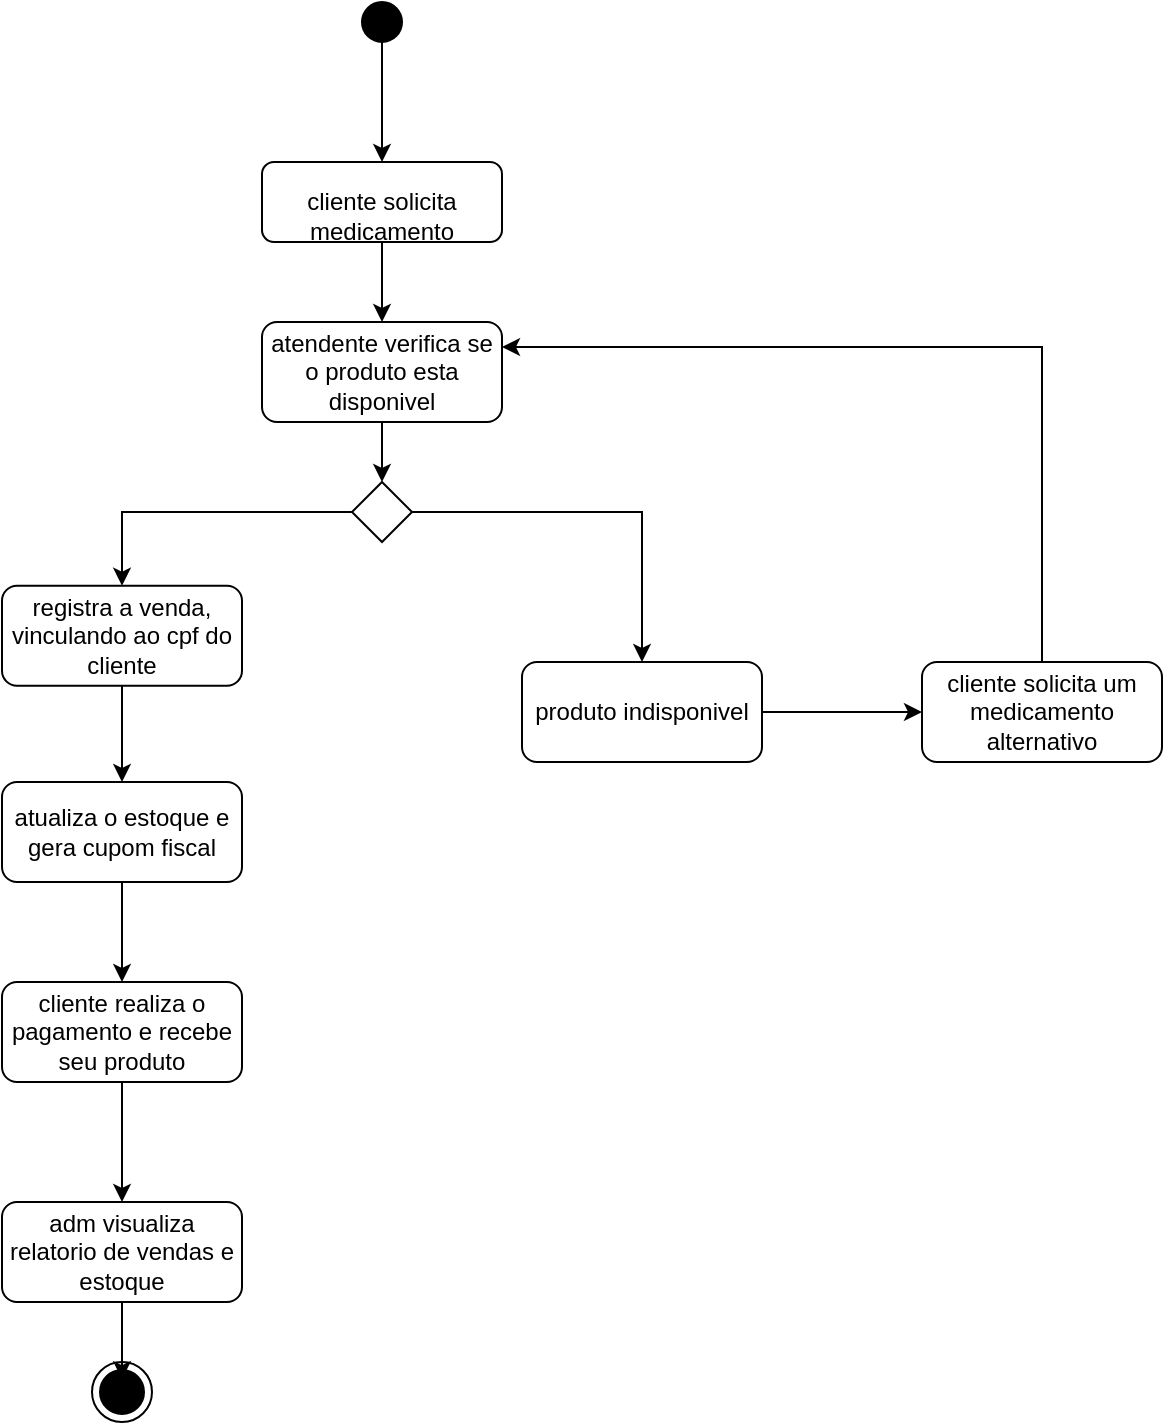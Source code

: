 <mxfile version="26.1.1">
  <diagram id="C5RBs43oDa-KdzZeNtuy" name="Page-1">
    <mxGraphModel dx="912" dy="557" grid="1" gridSize="10" guides="1" tooltips="1" connect="1" arrows="1" fold="1" page="1" pageScale="1" pageWidth="827" pageHeight="1169" math="0" shadow="0">
      <root>
        <mxCell id="WIyWlLk6GJQsqaUBKTNV-0" />
        <mxCell id="WIyWlLk6GJQsqaUBKTNV-1" parent="WIyWlLk6GJQsqaUBKTNV-0" />
        <mxCell id="h4Z50g2m5Y4OmAXRAVbz-4" style="edgeStyle=orthogonalEdgeStyle;rounded=0;orthogonalLoop=1;jettySize=auto;html=1;exitX=0.5;exitY=1;exitDx=0;exitDy=0;entryX=0.5;entryY=0;entryDx=0;entryDy=0;" edge="1" parent="WIyWlLk6GJQsqaUBKTNV-1" source="WIyWlLk6GJQsqaUBKTNV-3" target="h4Z50g2m5Y4OmAXRAVbz-3">
          <mxGeometry relative="1" as="geometry" />
        </mxCell>
        <mxCell id="WIyWlLk6GJQsqaUBKTNV-3" value="&lt;br&gt;&lt;div&gt;cliente solicita medicamento&lt;/div&gt;" style="rounded=1;whiteSpace=wrap;html=1;fontSize=12;glass=0;strokeWidth=1;shadow=0;" parent="WIyWlLk6GJQsqaUBKTNV-1" vertex="1">
          <mxGeometry x="330" y="90" width="120" height="40" as="geometry" />
        </mxCell>
        <mxCell id="h4Z50g2m5Y4OmAXRAVbz-14" style="edgeStyle=orthogonalEdgeStyle;rounded=0;orthogonalLoop=1;jettySize=auto;html=1;entryX=0.5;entryY=0;entryDx=0;entryDy=0;exitX=1;exitY=0.5;exitDx=0;exitDy=0;" edge="1" parent="WIyWlLk6GJQsqaUBKTNV-1" source="h4Z50g2m5Y4OmAXRAVbz-25" target="h4Z50g2m5Y4OmAXRAVbz-13">
          <mxGeometry relative="1" as="geometry">
            <mxPoint x="441" y="250" as="sourcePoint" />
          </mxGeometry>
        </mxCell>
        <mxCell id="h4Z50g2m5Y4OmAXRAVbz-26" style="edgeStyle=orthogonalEdgeStyle;rounded=0;orthogonalLoop=1;jettySize=auto;html=1;exitX=0.5;exitY=1;exitDx=0;exitDy=0;" edge="1" parent="WIyWlLk6GJQsqaUBKTNV-1" source="h4Z50g2m5Y4OmAXRAVbz-3" target="h4Z50g2m5Y4OmAXRAVbz-25">
          <mxGeometry relative="1" as="geometry" />
        </mxCell>
        <mxCell id="h4Z50g2m5Y4OmAXRAVbz-3" value="atendente verifica se o produto esta disponivel" style="rounded=1;whiteSpace=wrap;html=1;fontSize=12;glass=0;strokeWidth=1;shadow=0;" vertex="1" parent="WIyWlLk6GJQsqaUBKTNV-1">
          <mxGeometry x="330" y="170" width="120" height="50" as="geometry" />
        </mxCell>
        <mxCell id="h4Z50g2m5Y4OmAXRAVbz-10" style="edgeStyle=orthogonalEdgeStyle;rounded=0;orthogonalLoop=1;jettySize=auto;html=1;exitX=0.5;exitY=1;exitDx=0;exitDy=0;entryX=0.5;entryY=0;entryDx=0;entryDy=0;" edge="1" parent="WIyWlLk6GJQsqaUBKTNV-1" source="h4Z50g2m5Y4OmAXRAVbz-6" target="h4Z50g2m5Y4OmAXRAVbz-9">
          <mxGeometry relative="1" as="geometry" />
        </mxCell>
        <mxCell id="h4Z50g2m5Y4OmAXRAVbz-6" value="registra a venda, vinculando ao cpf do cliente" style="rounded=1;whiteSpace=wrap;html=1;fontSize=12;glass=0;strokeWidth=1;shadow=0;" vertex="1" parent="WIyWlLk6GJQsqaUBKTNV-1">
          <mxGeometry x="200" y="301.87" width="120" height="50" as="geometry" />
        </mxCell>
        <mxCell id="h4Z50g2m5Y4OmAXRAVbz-7" style="edgeStyle=orthogonalEdgeStyle;rounded=0;orthogonalLoop=1;jettySize=auto;html=1;entryX=0.5;entryY=0;entryDx=0;entryDy=0;exitX=0;exitY=0.5;exitDx=0;exitDy=0;" edge="1" parent="WIyWlLk6GJQsqaUBKTNV-1" source="h4Z50g2m5Y4OmAXRAVbz-25" target="h4Z50g2m5Y4OmAXRAVbz-6">
          <mxGeometry relative="1" as="geometry">
            <mxPoint x="339.07" y="250.9" as="sourcePoint" />
          </mxGeometry>
        </mxCell>
        <mxCell id="h4Z50g2m5Y4OmAXRAVbz-12" style="edgeStyle=orthogonalEdgeStyle;rounded=0;orthogonalLoop=1;jettySize=auto;html=1;exitX=0.5;exitY=1;exitDx=0;exitDy=0;entryX=0.5;entryY=0;entryDx=0;entryDy=0;" edge="1" parent="WIyWlLk6GJQsqaUBKTNV-1" source="h4Z50g2m5Y4OmAXRAVbz-9" target="h4Z50g2m5Y4OmAXRAVbz-11">
          <mxGeometry relative="1" as="geometry" />
        </mxCell>
        <mxCell id="h4Z50g2m5Y4OmAXRAVbz-9" value="atualiza o estoque e gera cupom fiscal" style="rounded=1;whiteSpace=wrap;html=1;fontSize=12;glass=0;strokeWidth=1;shadow=0;" vertex="1" parent="WIyWlLk6GJQsqaUBKTNV-1">
          <mxGeometry x="200" y="400" width="120" height="50" as="geometry" />
        </mxCell>
        <mxCell id="h4Z50g2m5Y4OmAXRAVbz-19" style="edgeStyle=orthogonalEdgeStyle;rounded=0;orthogonalLoop=1;jettySize=auto;html=1;exitX=0.5;exitY=1;exitDx=0;exitDy=0;entryX=0.5;entryY=0;entryDx=0;entryDy=0;" edge="1" parent="WIyWlLk6GJQsqaUBKTNV-1" source="h4Z50g2m5Y4OmAXRAVbz-11" target="h4Z50g2m5Y4OmAXRAVbz-18">
          <mxGeometry relative="1" as="geometry" />
        </mxCell>
        <mxCell id="h4Z50g2m5Y4OmAXRAVbz-11" value="cliente realiza o pagamento e recebe seu produto" style="rounded=1;whiteSpace=wrap;html=1;fontSize=12;glass=0;strokeWidth=1;shadow=0;" vertex="1" parent="WIyWlLk6GJQsqaUBKTNV-1">
          <mxGeometry x="200" y="500" width="120" height="50" as="geometry" />
        </mxCell>
        <mxCell id="h4Z50g2m5Y4OmAXRAVbz-21" style="edgeStyle=orthogonalEdgeStyle;rounded=0;orthogonalLoop=1;jettySize=auto;html=1;entryX=0;entryY=0.5;entryDx=0;entryDy=0;" edge="1" parent="WIyWlLk6GJQsqaUBKTNV-1" source="h4Z50g2m5Y4OmAXRAVbz-13" target="h4Z50g2m5Y4OmAXRAVbz-16">
          <mxGeometry relative="1" as="geometry" />
        </mxCell>
        <mxCell id="h4Z50g2m5Y4OmAXRAVbz-13" value="produto indisponivel" style="rounded=1;whiteSpace=wrap;html=1;fontSize=12;glass=0;strokeWidth=1;shadow=0;" vertex="1" parent="WIyWlLk6GJQsqaUBKTNV-1">
          <mxGeometry x="460" y="340" width="120" height="50" as="geometry" />
        </mxCell>
        <mxCell id="h4Z50g2m5Y4OmAXRAVbz-22" style="edgeStyle=orthogonalEdgeStyle;rounded=0;orthogonalLoop=1;jettySize=auto;html=1;exitX=0.5;exitY=0;exitDx=0;exitDy=0;entryX=1;entryY=0.25;entryDx=0;entryDy=0;" edge="1" parent="WIyWlLk6GJQsqaUBKTNV-1" source="h4Z50g2m5Y4OmAXRAVbz-16" target="h4Z50g2m5Y4OmAXRAVbz-3">
          <mxGeometry relative="1" as="geometry" />
        </mxCell>
        <mxCell id="h4Z50g2m5Y4OmAXRAVbz-16" value="cliente solicita um medicamento alternativo" style="rounded=1;whiteSpace=wrap;html=1;fontSize=12;glass=0;strokeWidth=1;shadow=0;" vertex="1" parent="WIyWlLk6GJQsqaUBKTNV-1">
          <mxGeometry x="660" y="340" width="120" height="50" as="geometry" />
        </mxCell>
        <mxCell id="h4Z50g2m5Y4OmAXRAVbz-18" value="adm visualiza relatorio de vendas e estoque" style="rounded=1;whiteSpace=wrap;html=1;fontSize=12;glass=0;strokeWidth=1;shadow=0;" vertex="1" parent="WIyWlLk6GJQsqaUBKTNV-1">
          <mxGeometry x="200" y="610" width="120" height="50" as="geometry" />
        </mxCell>
        <mxCell id="h4Z50g2m5Y4OmAXRAVbz-24" style="edgeStyle=orthogonalEdgeStyle;rounded=0;orthogonalLoop=1;jettySize=auto;html=1;exitX=0.5;exitY=1;exitDx=0;exitDy=0;entryX=0.5;entryY=0;entryDx=0;entryDy=0;" edge="1" parent="WIyWlLk6GJQsqaUBKTNV-1" source="h4Z50g2m5Y4OmAXRAVbz-23" target="WIyWlLk6GJQsqaUBKTNV-3">
          <mxGeometry relative="1" as="geometry" />
        </mxCell>
        <mxCell id="h4Z50g2m5Y4OmAXRAVbz-23" value="" style="ellipse;fillColor=strokeColor;html=1;" vertex="1" parent="WIyWlLk6GJQsqaUBKTNV-1">
          <mxGeometry x="380" y="10" width="20" height="20" as="geometry" />
        </mxCell>
        <mxCell id="h4Z50g2m5Y4OmAXRAVbz-25" value="" style="rhombus;" vertex="1" parent="WIyWlLk6GJQsqaUBKTNV-1">
          <mxGeometry x="375" y="250" width="30" height="30" as="geometry" />
        </mxCell>
        <mxCell id="h4Z50g2m5Y4OmAXRAVbz-27" value="/" style="ellipse;html=1;shape=endState;fillColor=strokeColor;" vertex="1" parent="WIyWlLk6GJQsqaUBKTNV-1">
          <mxGeometry x="245" y="690" width="30" height="30" as="geometry" />
        </mxCell>
        <mxCell id="h4Z50g2m5Y4OmAXRAVbz-29" style="edgeStyle=orthogonalEdgeStyle;rounded=0;orthogonalLoop=1;jettySize=auto;html=1;exitX=0.5;exitY=1;exitDx=0;exitDy=0;entryX=0.5;entryY=0.287;entryDx=0;entryDy=0;entryPerimeter=0;" edge="1" parent="WIyWlLk6GJQsqaUBKTNV-1" source="h4Z50g2m5Y4OmAXRAVbz-18" target="h4Z50g2m5Y4OmAXRAVbz-27">
          <mxGeometry relative="1" as="geometry" />
        </mxCell>
      </root>
    </mxGraphModel>
  </diagram>
</mxfile>
